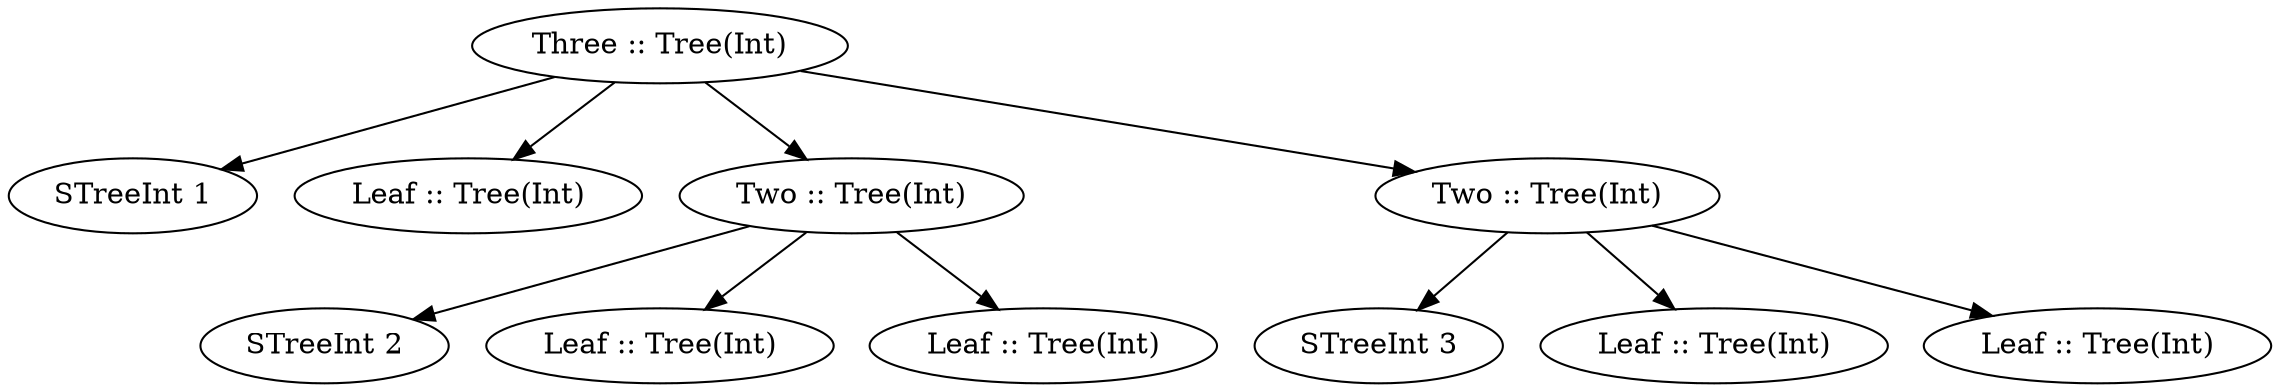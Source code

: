 digraph G {
n0[label="Three :: Tree(Int)"];
n1[label="STreeInt 1"];
n2[label="Leaf :: Tree(Int)"];
n3[label="Two :: Tree(Int)"];
n4[label="STreeInt 2"];
n5[label="Leaf :: Tree(Int)"];
n6[label="Leaf :: Tree(Int)"];
n3 -> n4;
n3 -> n5;
n3 -> n6;
n7[label="Two :: Tree(Int)"];
n8[label="STreeInt 3"];
n9[label="Leaf :: Tree(Int)"];
n10[label="Leaf :: Tree(Int)"];
n7 -> n8;
n7 -> n9;
n7 -> n10;
n0 -> n1;
n0 -> n2;
n0 -> n3;
n0 -> n7;

}
